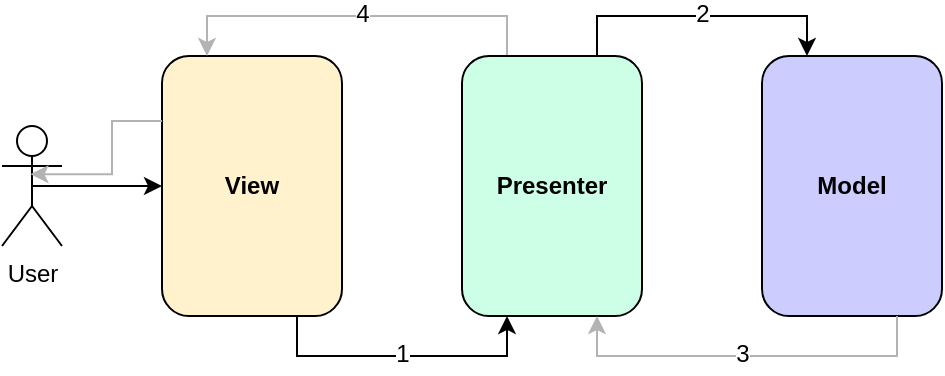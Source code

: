 <mxfile version="12.4.3" type="github" pages="1">
  <diagram id="FT1fXymrrDGErHQfgEmq" name="Page-1">
    <mxGraphModel dx="663" dy="574" grid="1" gridSize="10" guides="1" tooltips="1" connect="1" arrows="1" fold="1" page="1" pageScale="1" pageWidth="827" pageHeight="1169" math="0" shadow="0">
      <root>
        <mxCell id="0"/>
        <mxCell id="1" parent="0"/>
        <mxCell id="QylwTeCBi1zsB4fjrQZm-26" value="" style="group" vertex="1" connectable="0" parent="1">
          <mxGeometry x="180" y="240" width="470" height="130" as="geometry"/>
        </mxCell>
        <mxCell id="QylwTeCBi1zsB4fjrQZm-4" value="&lt;b&gt;Model&lt;/b&gt;" style="rounded=1;whiteSpace=wrap;html=1;fillColor=#CCCCFF;" vertex="1" parent="QylwTeCBi1zsB4fjrQZm-26">
          <mxGeometry x="380" width="90" height="130" as="geometry"/>
        </mxCell>
        <mxCell id="QylwTeCBi1zsB4fjrQZm-7" value="&lt;b&gt;View&lt;/b&gt;" style="rounded=1;whiteSpace=wrap;html=1;fillColor=#FFF2CC;" vertex="1" parent="QylwTeCBi1zsB4fjrQZm-26">
          <mxGeometry x="80" width="90" height="130" as="geometry"/>
        </mxCell>
        <mxCell id="QylwTeCBi1zsB4fjrQZm-17" style="edgeStyle=orthogonalEdgeStyle;rounded=0;orthogonalLoop=1;jettySize=auto;html=1;exitX=0.75;exitY=0;exitDx=0;exitDy=0;entryX=0.25;entryY=0;entryDx=0;entryDy=0;" edge="1" parent="QylwTeCBi1zsB4fjrQZm-26" source="QylwTeCBi1zsB4fjrQZm-8" target="QylwTeCBi1zsB4fjrQZm-4">
          <mxGeometry relative="1" as="geometry"/>
        </mxCell>
        <mxCell id="QylwTeCBi1zsB4fjrQZm-21" value="2" style="text;html=1;align=center;verticalAlign=middle;resizable=0;points=[];;labelBackgroundColor=#ffffff;" vertex="1" connectable="0" parent="QylwTeCBi1zsB4fjrQZm-17">
          <mxGeometry x="-0.095" y="1" relative="1" as="geometry">
            <mxPoint x="6.79" as="offset"/>
          </mxGeometry>
        </mxCell>
        <mxCell id="QylwTeCBi1zsB4fjrQZm-19" style="edgeStyle=orthogonalEdgeStyle;rounded=0;orthogonalLoop=1;jettySize=auto;html=1;exitX=0.25;exitY=0;exitDx=0;exitDy=0;entryX=0.25;entryY=0;entryDx=0;entryDy=0;strokeColor=#B3B3B3;" edge="1" parent="QylwTeCBi1zsB4fjrQZm-26" source="QylwTeCBi1zsB4fjrQZm-8" target="QylwTeCBi1zsB4fjrQZm-7">
          <mxGeometry relative="1" as="geometry"/>
        </mxCell>
        <mxCell id="QylwTeCBi1zsB4fjrQZm-23" value="4" style="text;html=1;align=center;verticalAlign=middle;resizable=0;points=[];;labelBackgroundColor=#ffffff;" vertex="1" connectable="0" parent="QylwTeCBi1zsB4fjrQZm-19">
          <mxGeometry x="0.135" y="2" relative="1" as="geometry">
            <mxPoint x="15.41" y="-2.79" as="offset"/>
          </mxGeometry>
        </mxCell>
        <mxCell id="QylwTeCBi1zsB4fjrQZm-8" value="&lt;b&gt;Presenter&lt;/b&gt;" style="rounded=1;whiteSpace=wrap;html=1;fillColor=#CCFFE6;" vertex="1" parent="QylwTeCBi1zsB4fjrQZm-26">
          <mxGeometry x="230" width="90" height="130" as="geometry"/>
        </mxCell>
        <mxCell id="QylwTeCBi1zsB4fjrQZm-18" style="edgeStyle=orthogonalEdgeStyle;rounded=0;orthogonalLoop=1;jettySize=auto;html=1;exitX=0.75;exitY=1;exitDx=0;exitDy=0;entryX=0.75;entryY=1;entryDx=0;entryDy=0;strokeColor=#B3B3B3;" edge="1" parent="QylwTeCBi1zsB4fjrQZm-26" source="QylwTeCBi1zsB4fjrQZm-4" target="QylwTeCBi1zsB4fjrQZm-8">
          <mxGeometry relative="1" as="geometry"/>
        </mxCell>
        <mxCell id="QylwTeCBi1zsB4fjrQZm-22" value="3" style="text;html=1;align=center;verticalAlign=middle;resizable=0;points=[];;labelBackgroundColor=#ffffff;" vertex="1" connectable="0" parent="QylwTeCBi1zsB4fjrQZm-18">
          <mxGeometry x="-0.084" y="-1" relative="1" as="geometry">
            <mxPoint x="-10.45" as="offset"/>
          </mxGeometry>
        </mxCell>
        <mxCell id="QylwTeCBi1zsB4fjrQZm-13" style="edgeStyle=orthogonalEdgeStyle;rounded=0;orthogonalLoop=1;jettySize=auto;html=1;exitX=0.75;exitY=1;exitDx=0;exitDy=0;entryX=0.25;entryY=1;entryDx=0;entryDy=0;" edge="1" parent="QylwTeCBi1zsB4fjrQZm-26" source="QylwTeCBi1zsB4fjrQZm-7" target="QylwTeCBi1zsB4fjrQZm-8">
          <mxGeometry relative="1" as="geometry"/>
        </mxCell>
        <mxCell id="QylwTeCBi1zsB4fjrQZm-20" value="1" style="text;html=1;align=center;verticalAlign=middle;resizable=0;points=[];;labelBackgroundColor=#ffffff;" vertex="1" connectable="0" parent="QylwTeCBi1zsB4fjrQZm-13">
          <mxGeometry x="-0.324" y="-1" relative="1" as="geometry">
            <mxPoint x="23.69" y="-2.14" as="offset"/>
          </mxGeometry>
        </mxCell>
        <mxCell id="QylwTeCBi1zsB4fjrQZm-11" style="edgeStyle=orthogonalEdgeStyle;rounded=0;orthogonalLoop=1;jettySize=auto;html=1;exitX=0.5;exitY=0.5;exitDx=0;exitDy=0;exitPerimeter=0;entryX=0;entryY=0.5;entryDx=0;entryDy=0;" edge="1" parent="QylwTeCBi1zsB4fjrQZm-26" source="QylwTeCBi1zsB4fjrQZm-9" target="QylwTeCBi1zsB4fjrQZm-7">
          <mxGeometry relative="1" as="geometry"/>
        </mxCell>
        <mxCell id="QylwTeCBi1zsB4fjrQZm-9" value="User" style="shape=umlActor;verticalLabelPosition=bottom;labelBackgroundColor=#ffffff;verticalAlign=top;html=1;outlineConnect=0;fillColor=#FFFFFF;" vertex="1" parent="QylwTeCBi1zsB4fjrQZm-26">
          <mxGeometry y="35" width="30" height="60" as="geometry"/>
        </mxCell>
        <mxCell id="QylwTeCBi1zsB4fjrQZm-25" style="edgeStyle=orthogonalEdgeStyle;rounded=0;orthogonalLoop=1;jettySize=auto;html=1;exitX=0;exitY=0.25;exitDx=0;exitDy=0;entryX=0.475;entryY=0.402;entryDx=0;entryDy=0;entryPerimeter=0;strokeColor=#B3B3B3;" edge="1" parent="QylwTeCBi1zsB4fjrQZm-26" source="QylwTeCBi1zsB4fjrQZm-7" target="QylwTeCBi1zsB4fjrQZm-9">
          <mxGeometry relative="1" as="geometry"/>
        </mxCell>
      </root>
    </mxGraphModel>
  </diagram>
</mxfile>
